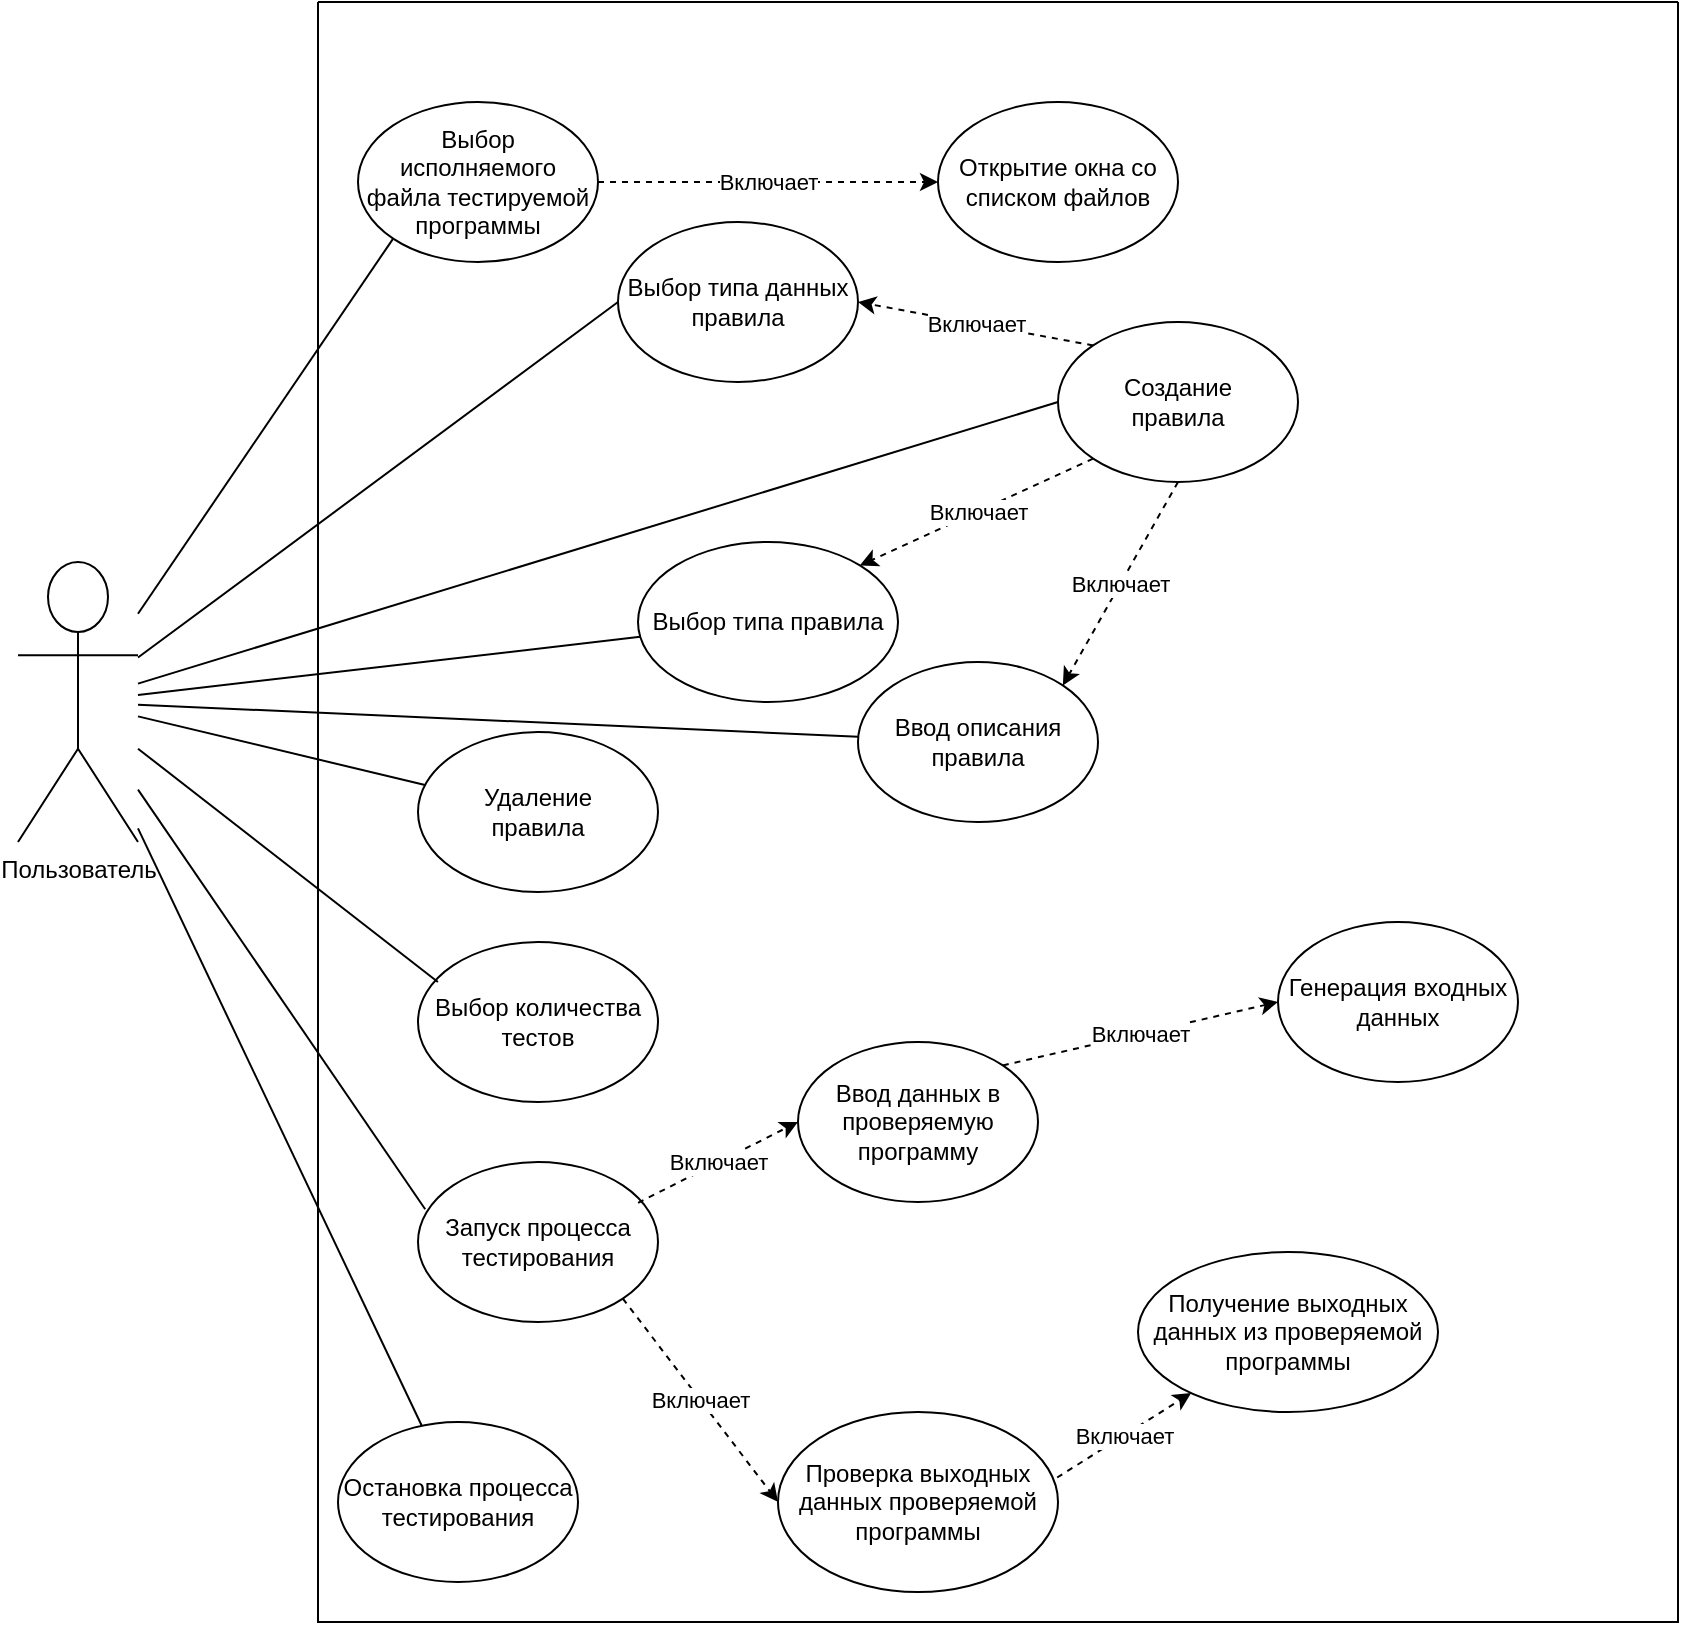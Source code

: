 <mxfile version="24.7.17">
  <diagram name="Page-1" id="c4acf3e9-155e-7222-9cf6-157b1a14988f">
    <mxGraphModel dx="1050" dy="629" grid="1" gridSize="10" guides="1" tooltips="1" connect="1" arrows="1" fold="1" page="1" pageScale="1" pageWidth="850" pageHeight="1100" background="none" math="0" shadow="0">
      <root>
        <mxCell id="0" />
        <mxCell id="1" parent="0" />
        <mxCell id="vY8AZT9TISuCs3s446iD-1" value="Пользователь" style="shape=umlActor;verticalLabelPosition=bottom;verticalAlign=top;html=1;outlineConnect=0;" parent="1" vertex="1">
          <mxGeometry x="50" y="570" width="60" height="140" as="geometry" />
        </mxCell>
        <mxCell id="vY8AZT9TISuCs3s446iD-3" value="Выбор исполняемого файла тестируемой программы" style="ellipse;whiteSpace=wrap;html=1;" parent="1" vertex="1">
          <mxGeometry x="220" y="340" width="120" height="80" as="geometry" />
        </mxCell>
        <mxCell id="vY8AZT9TISuCs3s446iD-5" value="" style="endArrow=none;html=1;rounded=0;entryX=0;entryY=1;entryDx=0;entryDy=0;" parent="1" source="vY8AZT9TISuCs3s446iD-1" target="vY8AZT9TISuCs3s446iD-3" edge="1">
          <mxGeometry width="50" height="50" relative="1" as="geometry">
            <mxPoint x="120" y="560" as="sourcePoint" />
            <mxPoint x="100" y="410" as="targetPoint" />
          </mxGeometry>
        </mxCell>
        <mxCell id="vY8AZT9TISuCs3s446iD-6" value="Открытие окна со списком файлов" style="ellipse;whiteSpace=wrap;html=1;" parent="1" vertex="1">
          <mxGeometry x="510" y="340" width="120" height="80" as="geometry" />
        </mxCell>
        <mxCell id="vY8AZT9TISuCs3s446iD-14" value="" style="swimlane;startSize=0;" parent="1" vertex="1">
          <mxGeometry x="200" y="290" width="680" height="810" as="geometry" />
        </mxCell>
        <mxCell id="vY8AZT9TISuCs3s446iD-13" value="Выбор типа данных правила" style="ellipse;whiteSpace=wrap;html=1;" parent="vY8AZT9TISuCs3s446iD-14" vertex="1">
          <mxGeometry x="150" y="110" width="120" height="80" as="geometry" />
        </mxCell>
        <mxCell id="vY8AZT9TISuCs3s446iD-22" value="Выбор количества тестов" style="ellipse;whiteSpace=wrap;html=1;" parent="vY8AZT9TISuCs3s446iD-14" vertex="1">
          <mxGeometry x="50" y="470" width="120" height="80" as="geometry" />
        </mxCell>
        <mxCell id="vY8AZT9TISuCs3s446iD-23" value="Запуск процесса тестирования" style="ellipse;whiteSpace=wrap;html=1;" parent="vY8AZT9TISuCs3s446iD-14" vertex="1">
          <mxGeometry x="50" y="580" width="120" height="80" as="geometry" />
        </mxCell>
        <mxCell id="vY8AZT9TISuCs3s446iD-24" value="Ввод данных в проверяемую программу" style="ellipse;whiteSpace=wrap;html=1;" parent="vY8AZT9TISuCs3s446iD-14" vertex="1">
          <mxGeometry x="240" y="520" width="120" height="80" as="geometry" />
        </mxCell>
        <mxCell id="vY8AZT9TISuCs3s446iD-26" value="" style="endArrow=classic;html=1;rounded=0;dashed=1;exitX=0.917;exitY=0.255;exitDx=0;exitDy=0;entryX=0;entryY=0.5;entryDx=0;entryDy=0;exitPerimeter=0;" parent="vY8AZT9TISuCs3s446iD-14" source="vY8AZT9TISuCs3s446iD-23" target="vY8AZT9TISuCs3s446iD-24" edge="1">
          <mxGeometry relative="1" as="geometry">
            <mxPoint x="160" y="540" as="sourcePoint" />
            <mxPoint x="320" y="360" as="targetPoint" />
          </mxGeometry>
        </mxCell>
        <mxCell id="vY8AZT9TISuCs3s446iD-27" value="Включает" style="edgeLabel;resizable=0;html=1;;align=center;verticalAlign=middle;" parent="vY8AZT9TISuCs3s446iD-26" connectable="0" vertex="1">
          <mxGeometry relative="1" as="geometry" />
        </mxCell>
        <mxCell id="vY8AZT9TISuCs3s446iD-28" value="Проверка выходных данных проверяемой программы" style="ellipse;whiteSpace=wrap;html=1;" parent="vY8AZT9TISuCs3s446iD-14" vertex="1">
          <mxGeometry x="230" y="705" width="140" height="90" as="geometry" />
        </mxCell>
        <mxCell id="vY8AZT9TISuCs3s446iD-29" value="" style="endArrow=classic;html=1;rounded=0;dashed=1;exitX=1;exitY=1;exitDx=0;exitDy=0;entryX=0;entryY=0.5;entryDx=0;entryDy=0;" parent="vY8AZT9TISuCs3s446iD-14" source="vY8AZT9TISuCs3s446iD-23" target="vY8AZT9TISuCs3s446iD-28" edge="1">
          <mxGeometry relative="1" as="geometry">
            <mxPoint x="160" y="410" as="sourcePoint" />
            <mxPoint x="320" y="230" as="targetPoint" />
          </mxGeometry>
        </mxCell>
        <mxCell id="vY8AZT9TISuCs3s446iD-30" value="Включает" style="edgeLabel;resizable=0;html=1;;align=center;verticalAlign=middle;" parent="vY8AZT9TISuCs3s446iD-29" connectable="0" vertex="1">
          <mxGeometry relative="1" as="geometry" />
        </mxCell>
        <mxCell id="vY8AZT9TISuCs3s446iD-31" value="Получение выходных данных из проверяемой программы" style="ellipse;whiteSpace=wrap;html=1;" parent="vY8AZT9TISuCs3s446iD-14" vertex="1">
          <mxGeometry x="410" y="625" width="150" height="80" as="geometry" />
        </mxCell>
        <mxCell id="vY8AZT9TISuCs3s446iD-32" value="" style="endArrow=classic;html=1;rounded=0;dashed=1;exitX=0.997;exitY=0.364;exitDx=0;exitDy=0;exitPerimeter=0;" parent="vY8AZT9TISuCs3s446iD-14" source="vY8AZT9TISuCs3s446iD-28" target="vY8AZT9TISuCs3s446iD-31" edge="1">
          <mxGeometry relative="1" as="geometry">
            <mxPoint x="170" y="420" as="sourcePoint" />
            <mxPoint x="330" y="240" as="targetPoint" />
          </mxGeometry>
        </mxCell>
        <mxCell id="vY8AZT9TISuCs3s446iD-33" value="Включает" style="edgeLabel;resizable=0;html=1;;align=center;verticalAlign=middle;" parent="vY8AZT9TISuCs3s446iD-32" connectable="0" vertex="1">
          <mxGeometry relative="1" as="geometry" />
        </mxCell>
        <mxCell id="I0I5V9qzLWr3me3OH1hL-1" value="Остановка процесса тестирования" style="ellipse;whiteSpace=wrap;html=1;" parent="vY8AZT9TISuCs3s446iD-14" vertex="1">
          <mxGeometry x="10" y="710" width="120" height="80" as="geometry" />
        </mxCell>
        <mxCell id="ixQnJtvdBNLoFtDSP2dr-1" value="Выбор типа правила" style="ellipse;whiteSpace=wrap;html=1;" parent="vY8AZT9TISuCs3s446iD-14" vertex="1">
          <mxGeometry x="160" y="270" width="130" height="80" as="geometry" />
        </mxCell>
        <mxCell id="wGjMUOWagebVpftlGtgP-1" value="Ввод описания правила" style="ellipse;whiteSpace=wrap;html=1;" parent="vY8AZT9TISuCs3s446iD-14" vertex="1">
          <mxGeometry x="270" y="330" width="120" height="80" as="geometry" />
        </mxCell>
        <mxCell id="vY8AZT9TISuCs3s446iD-9" value="Создание&lt;div&gt;правила&lt;/div&gt;" style="ellipse;whiteSpace=wrap;html=1;" parent="vY8AZT9TISuCs3s446iD-14" vertex="1">
          <mxGeometry x="370" y="160" width="120" height="80" as="geometry" />
        </mxCell>
        <mxCell id="ixQnJtvdBNLoFtDSP2dr-2" value="" style="endArrow=classic;html=1;rounded=0;exitX=0;exitY=1;exitDx=0;exitDy=0;entryX=1;entryY=0;entryDx=0;entryDy=0;dashed=1;" parent="vY8AZT9TISuCs3s446iD-14" source="vY8AZT9TISuCs3s446iD-9" target="ixQnJtvdBNLoFtDSP2dr-1" edge="1">
          <mxGeometry relative="1" as="geometry">
            <mxPoint x="150" y="210" as="sourcePoint" />
            <mxPoint x="312" y="189" as="targetPoint" />
          </mxGeometry>
        </mxCell>
        <mxCell id="ixQnJtvdBNLoFtDSP2dr-3" value="Включает" style="edgeLabel;resizable=0;html=1;;align=center;verticalAlign=middle;" parent="ixQnJtvdBNLoFtDSP2dr-2" connectable="0" vertex="1">
          <mxGeometry relative="1" as="geometry" />
        </mxCell>
        <mxCell id="wGjMUOWagebVpftlGtgP-2" value="" style="endArrow=classic;html=1;rounded=0;exitX=0.5;exitY=1;exitDx=0;exitDy=0;entryX=1;entryY=0;entryDx=0;entryDy=0;dashed=1;" parent="vY8AZT9TISuCs3s446iD-14" source="vY8AZT9TISuCs3s446iD-9" target="wGjMUOWagebVpftlGtgP-1" edge="1">
          <mxGeometry relative="1" as="geometry">
            <mxPoint x="132" y="238" as="sourcePoint" />
            <mxPoint x="339" y="252" as="targetPoint" />
          </mxGeometry>
        </mxCell>
        <mxCell id="wGjMUOWagebVpftlGtgP-3" value="Включает" style="edgeLabel;resizable=0;html=1;;align=center;verticalAlign=middle;" parent="wGjMUOWagebVpftlGtgP-2" connectable="0" vertex="1">
          <mxGeometry relative="1" as="geometry" />
        </mxCell>
        <mxCell id="vY8AZT9TISuCs3s446iD-15" value="" style="endArrow=classic;html=1;rounded=0;exitX=0;exitY=0;exitDx=0;exitDy=0;entryX=1;entryY=0.5;entryDx=0;entryDy=0;dashed=1;" parent="vY8AZT9TISuCs3s446iD-14" source="vY8AZT9TISuCs3s446iD-9" target="vY8AZT9TISuCs3s446iD-13" edge="1">
          <mxGeometry relative="1" as="geometry">
            <mxPoint x="150" y="420" as="sourcePoint" />
            <mxPoint x="310" y="270" as="targetPoint" />
          </mxGeometry>
        </mxCell>
        <mxCell id="vY8AZT9TISuCs3s446iD-16" value="Включает" style="edgeLabel;resizable=0;html=1;;align=center;verticalAlign=middle;" parent="vY8AZT9TISuCs3s446iD-15" connectable="0" vertex="1">
          <mxGeometry relative="1" as="geometry" />
        </mxCell>
        <mxCell id="vY8AZT9TISuCs3s446iD-10" value="Удаление&lt;div&gt;правила&lt;/div&gt;" style="ellipse;whiteSpace=wrap;html=1;" parent="vY8AZT9TISuCs3s446iD-14" vertex="1">
          <mxGeometry x="50" y="365" width="120" height="80" as="geometry" />
        </mxCell>
        <mxCell id="L5QFzoBIW4dXsgxgXxmN-1" value="Генерация входных данных" style="ellipse;whiteSpace=wrap;html=1;" parent="vY8AZT9TISuCs3s446iD-14" vertex="1">
          <mxGeometry x="480" y="460" width="120" height="80" as="geometry" />
        </mxCell>
        <mxCell id="L5QFzoBIW4dXsgxgXxmN-2" value="" style="endArrow=classic;html=1;rounded=0;dashed=1;exitX=1;exitY=0;exitDx=0;exitDy=0;entryX=0;entryY=0.5;entryDx=0;entryDy=0;" parent="vY8AZT9TISuCs3s446iD-14" source="vY8AZT9TISuCs3s446iD-24" target="L5QFzoBIW4dXsgxgXxmN-1" edge="1">
          <mxGeometry relative="1" as="geometry">
            <mxPoint x="170" y="610" as="sourcePoint" />
            <mxPoint x="250" y="570" as="targetPoint" />
          </mxGeometry>
        </mxCell>
        <mxCell id="L5QFzoBIW4dXsgxgXxmN-3" value="Включает" style="edgeLabel;resizable=0;html=1;;align=center;verticalAlign=middle;" parent="L5QFzoBIW4dXsgxgXxmN-2" connectable="0" vertex="1">
          <mxGeometry relative="1" as="geometry" />
        </mxCell>
        <mxCell id="vY8AZT9TISuCs3s446iD-19" value="" style="endArrow=none;html=1;rounded=0;" parent="1" source="vY8AZT9TISuCs3s446iD-1" target="vY8AZT9TISuCs3s446iD-10" edge="1">
          <mxGeometry width="50" height="50" relative="1" as="geometry">
            <mxPoint x="470" y="800" as="sourcePoint" />
            <mxPoint x="520" y="750" as="targetPoint" />
          </mxGeometry>
        </mxCell>
        <mxCell id="vY8AZT9TISuCs3s446iD-36" value="" style="endArrow=none;html=1;rounded=0;entryX=0.083;entryY=0.25;entryDx=0;entryDy=0;entryPerimeter=0;" parent="1" source="vY8AZT9TISuCs3s446iD-1" target="vY8AZT9TISuCs3s446iD-22" edge="1">
          <mxGeometry width="50" height="50" relative="1" as="geometry">
            <mxPoint x="470" y="850" as="sourcePoint" />
            <mxPoint x="520" y="800" as="targetPoint" />
          </mxGeometry>
        </mxCell>
        <mxCell id="vY8AZT9TISuCs3s446iD-39" value="" style="endArrow=none;html=1;rounded=0;entryX=0.03;entryY=0.295;entryDx=0;entryDy=0;entryPerimeter=0;" parent="1" source="vY8AZT9TISuCs3s446iD-1" target="vY8AZT9TISuCs3s446iD-23" edge="1">
          <mxGeometry width="50" height="50" relative="1" as="geometry">
            <mxPoint x="470" y="850" as="sourcePoint" />
            <mxPoint x="520" y="800" as="targetPoint" />
          </mxGeometry>
        </mxCell>
        <mxCell id="I0I5V9qzLWr3me3OH1hL-2" value="" style="endArrow=none;html=1;rounded=0;" parent="1" source="vY8AZT9TISuCs3s446iD-1" target="I0I5V9qzLWr3me3OH1hL-1" edge="1">
          <mxGeometry width="50" height="50" relative="1" as="geometry">
            <mxPoint x="520" y="980" as="sourcePoint" />
            <mxPoint x="570" y="930" as="targetPoint" />
          </mxGeometry>
        </mxCell>
        <mxCell id="nPHmM7Qdd9QLX1h6M3jx-1" value="" style="endArrow=none;html=1;rounded=0;entryX=0;entryY=0.5;entryDx=0;entryDy=0;" parent="1" source="vY8AZT9TISuCs3s446iD-1" target="vY8AZT9TISuCs3s446iD-13" edge="1">
          <mxGeometry width="50" height="50" relative="1" as="geometry">
            <mxPoint x="510" y="610" as="sourcePoint" />
            <mxPoint x="560" y="560" as="targetPoint" />
          </mxGeometry>
        </mxCell>
        <mxCell id="nPHmM7Qdd9QLX1h6M3jx-2" value="" style="endArrow=none;html=1;rounded=0;" parent="1" source="vY8AZT9TISuCs3s446iD-1" target="ixQnJtvdBNLoFtDSP2dr-1" edge="1">
          <mxGeometry width="50" height="50" relative="1" as="geometry">
            <mxPoint x="510" y="610" as="sourcePoint" />
            <mxPoint x="560" y="560" as="targetPoint" />
          </mxGeometry>
        </mxCell>
        <mxCell id="nPHmM7Qdd9QLX1h6M3jx-3" value="" style="endArrow=none;html=1;rounded=0;" parent="1" source="vY8AZT9TISuCs3s446iD-1" target="wGjMUOWagebVpftlGtgP-1" edge="1">
          <mxGeometry width="50" height="50" relative="1" as="geometry">
            <mxPoint x="510" y="610" as="sourcePoint" />
            <mxPoint x="560" y="560" as="targetPoint" />
          </mxGeometry>
        </mxCell>
        <mxCell id="L5QFzoBIW4dXsgxgXxmN-4" value="" style="endArrow=none;html=1;rounded=0;entryX=0;entryY=0.5;entryDx=0;entryDy=0;" parent="1" source="vY8AZT9TISuCs3s446iD-1" target="vY8AZT9TISuCs3s446iD-9" edge="1">
          <mxGeometry width="50" height="50" relative="1" as="geometry">
            <mxPoint x="510" y="670" as="sourcePoint" />
            <mxPoint x="560" y="620" as="targetPoint" />
          </mxGeometry>
        </mxCell>
        <mxCell id="VhAhZIop2Sj6IZGLLHq9-1" value="" style="endArrow=classic;html=1;rounded=0;dashed=1;exitX=1;exitY=0.5;exitDx=0;exitDy=0;entryX=0;entryY=0.5;entryDx=0;entryDy=0;" parent="1" source="vY8AZT9TISuCs3s446iD-3" target="vY8AZT9TISuCs3s446iD-6" edge="1">
          <mxGeometry relative="1" as="geometry">
            <mxPoint x="488" y="352" as="sourcePoint" />
            <mxPoint x="370" y="330" as="targetPoint" />
          </mxGeometry>
        </mxCell>
        <mxCell id="VhAhZIop2Sj6IZGLLHq9-2" value="Включает" style="edgeLabel;resizable=0;html=1;;align=center;verticalAlign=middle;" parent="VhAhZIop2Sj6IZGLLHq9-1" connectable="0" vertex="1">
          <mxGeometry relative="1" as="geometry" />
        </mxCell>
      </root>
    </mxGraphModel>
  </diagram>
</mxfile>
